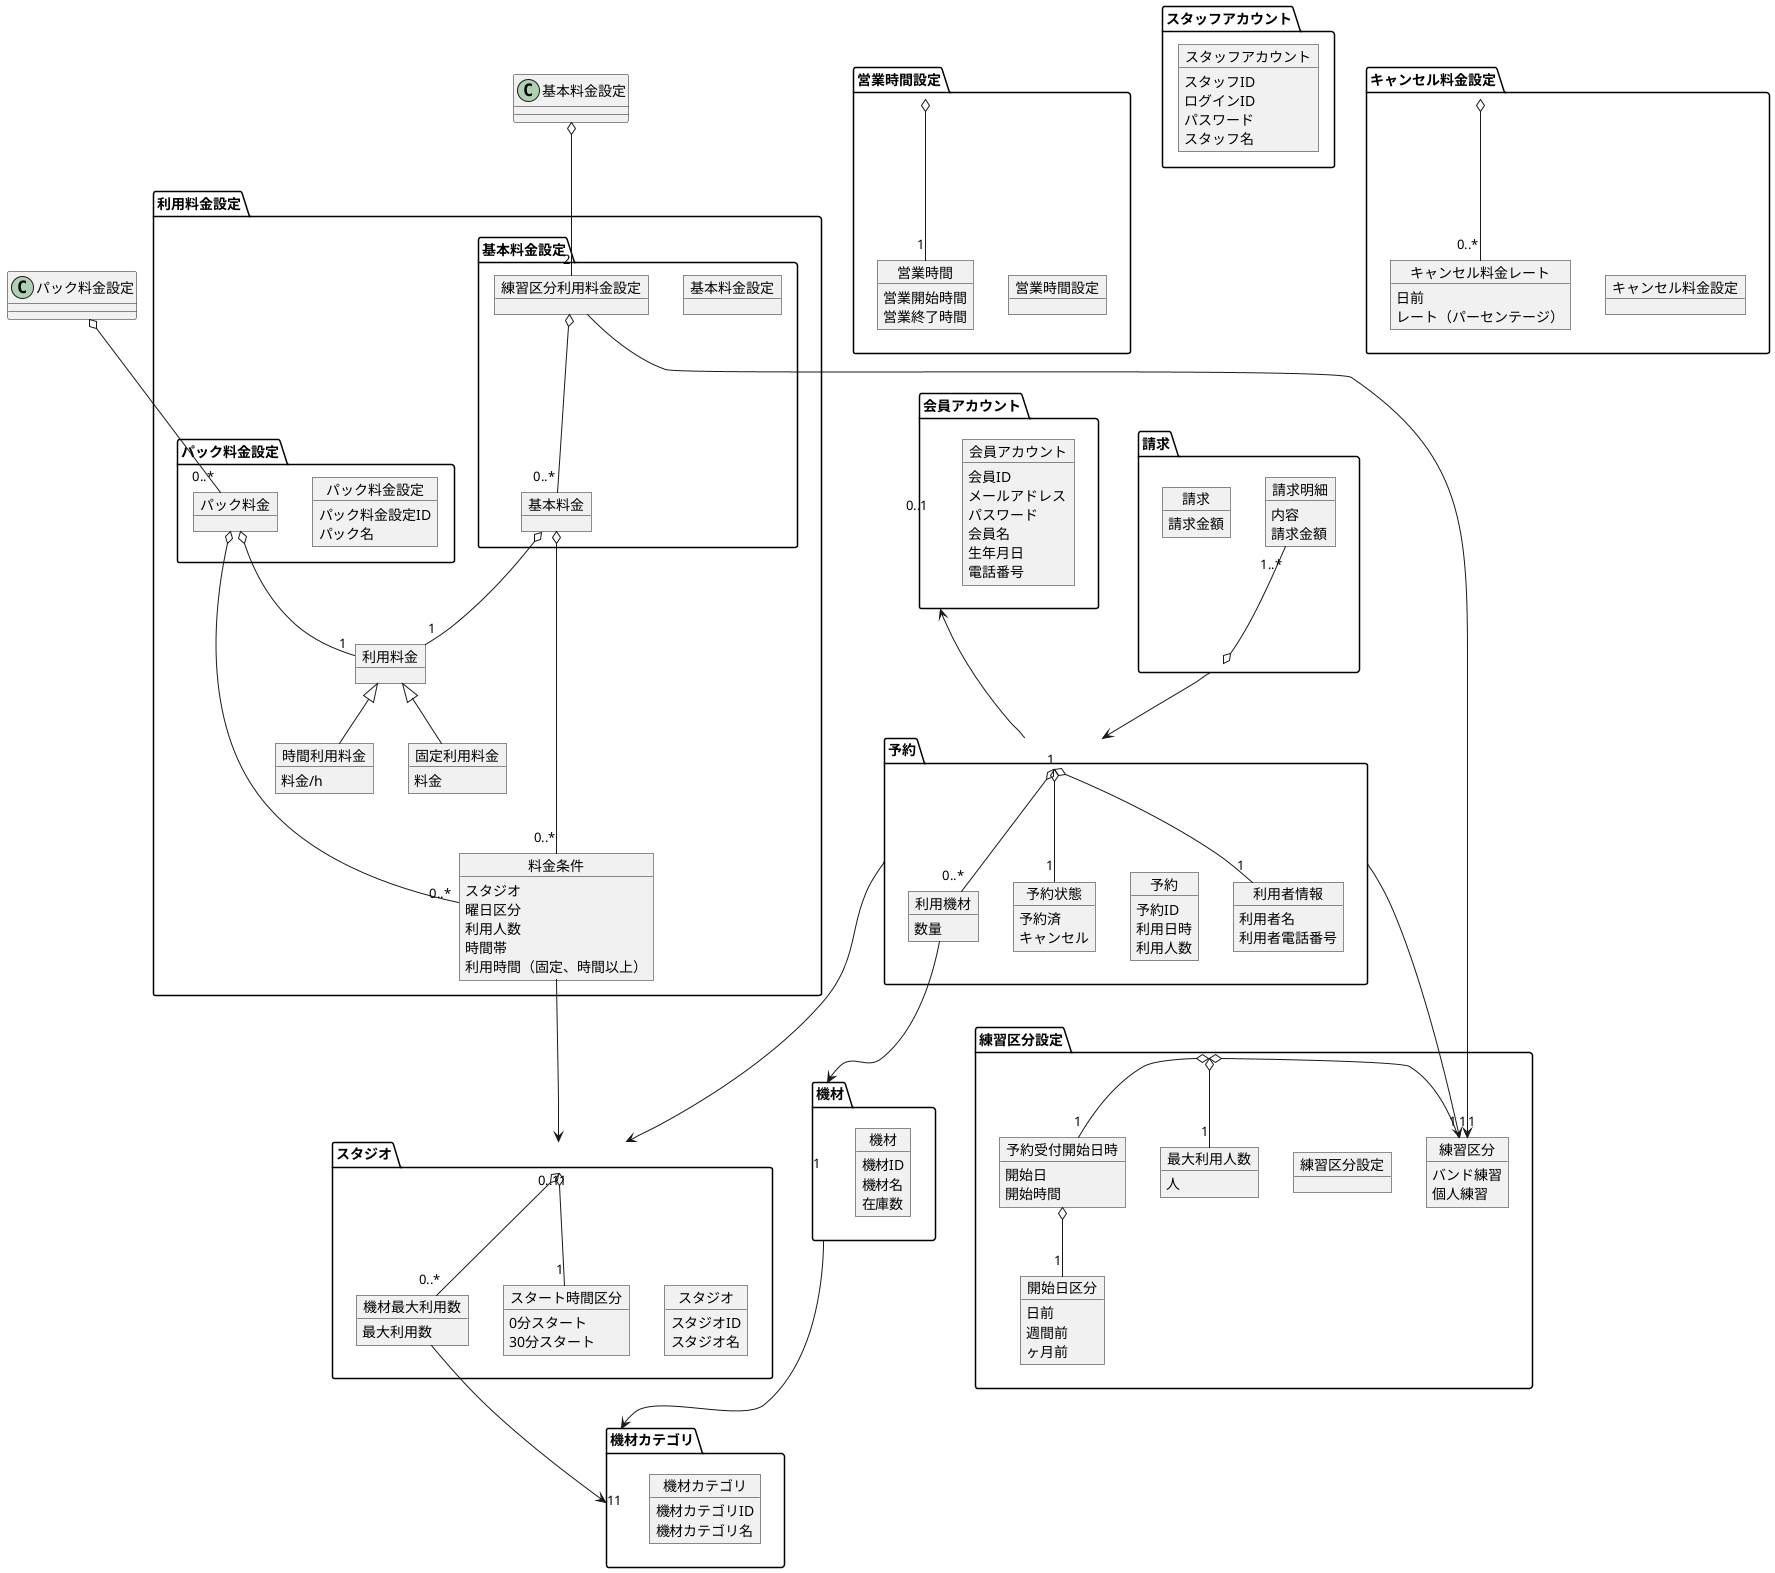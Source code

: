 @startuml DomainModel

package 予約 {
    object 予約 {
        予約ID
        利用日時
        利用人数
    }

    object 予約状態 {
        予約済
        キャンセル
    }

    object 利用者情報 {
        利用者名
        利用者電話番号
    }

    object 利用機材 {
        数量
    }
}

package 練習区分設定 {
    object 練習区分設定 {
    }

    object 練習区分 {
        バンド練習
        個人練習
    }

    object 最大利用人数 {
        人
    }

    object 予約受付開始日時 {
        開始日
        開始時間
    }

    object 開始日区分 {
        日前
        週間前
        ヶ月前
    }
}

package スタジオ {
    object スタジオ {
        スタジオID
        スタジオ名
    }

    object スタート時間区分 {
        0分スタート
        30分スタート
    }

    object 機材最大利用数 {
        最大利用数
    }
}

package 機材 {
    object 機材 {
        機材ID
        機材名
        在庫数
    }
}

package 機材カテゴリ {
    object 機材カテゴリ {
        機材カテゴリID
        機材カテゴリ名
    }
}

package 営業時間設定 {
    object 営業時間設定 {
    }

    object 営業時間 {
        営業開始時間
        営業終了時間
    }
}

package 会員アカウント {
    object 会員アカウント {
        会員ID
        メールアドレス
        パスワード
        会員名
        生年月日
        電話番号
    }
}

package スタッフアカウント {
    object スタッフアカウント {
        スタッフID
        ログインID
        パスワード
        スタッフ名
    }
}

package 利用料金設定 {
    package 基本料金設定 {
        object 基本料金設定 {
        }

        object 練習区分利用料金設定 {
        }

        object 基本料金 {
        }
    }

    package パック料金設定 {
        object パック料金設定 {
            パック料金設定ID
            パック名
        }

        object パック料金 {
        }
    }

    object 利用料金 {
    }

    object 時間利用料金 {
        料金/h
    }

    object 固定利用料金 {
        料金
    }
    
    object 料金条件 {
        スタジオ
        曜日区分
        利用人数
        時間帯
        利用時間（固定、時間以上）
    }
}

package キャンセル料金設定 {
    object キャンセル料金設定 {
    }

    object キャンセル料金レート {
        日前
        レート（パーセンテージ）
    }
}

package 請求 {
    object 請求 {
        請求金額
    }

    object 請求明細 {
        内容
        請求金額
    }
}

予約 o-- "0..*" 利用機材
予約 o-right- "1" 利用者情報
予約 o-- "1" 予約状態
予約 ----> "1" スタジオ
予約 ----> "1" 練習区分
予約 -up--> "0..1" 会員アカウント

利用機材 ---> "1" 機材

スタジオ o-- "1" スタート時間区分
スタジオ o-- "0..*" 機材最大利用数

機材最大利用数 --> "1" 機材カテゴリ

機材 ---> "1" 機材カテゴリ

練習区分設定 o- "1" 練習区分
練習区分設定 o-- "1" 最大利用人数
練習区分設定 o-- "1" 予約受付開始日時
予約受付開始日時 o-- "1" 開始日区分

営業時間設定 o-- "1" 営業時間

キャンセル料金設定 o-- "0..*" キャンセル料金レート

基本料金設定 o-- "2" 練習区分利用料金設定
練習区分利用料金設定 o-- "0..*" 基本料金
練習区分利用料金設定 --> "1" 練習区分
基本料金 o-- "1" 利用料金
基本料金 o---- "0..*" 料金条件

パック料金設定 o-- "0..*" パック料金
パック料金 o-- "1" 利用料金
パック料金 o---- "0..*" 料金条件

利用料金 <|-- 時間利用料金
利用料金 <|-- 固定利用料金

料金条件 ---> "0..1" スタジオ

請求 o-up- "1..*" 請求明細
請求 --> "1" 予約

@enduml
